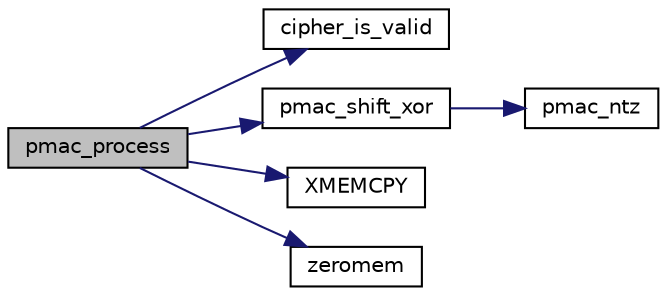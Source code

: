 digraph "pmac_process"
{
 // LATEX_PDF_SIZE
  edge [fontname="Helvetica",fontsize="10",labelfontname="Helvetica",labelfontsize="10"];
  node [fontname="Helvetica",fontsize="10",shape=record];
  rankdir="LR";
  Node0 [label="pmac_process",height=0.2,width=0.4,color="black", fillcolor="grey75", style="filled", fontcolor="black",tooltip="Process data in a PMAC stream."];
  Node0 -> Node1 [color="midnightblue",fontsize="10",style="solid",fontname="Helvetica"];
  Node1 [label="cipher_is_valid",height=0.2,width=0.4,color="black", fillcolor="white", style="filled",URL="$tomcrypt__cipher_8h.html#ac30eb68934c4ca07205344dc9d159221",tooltip=" "];
  Node0 -> Node2 [color="midnightblue",fontsize="10",style="solid",fontname="Helvetica"];
  Node2 [label="pmac_shift_xor",height=0.2,width=0.4,color="black", fillcolor="white", style="filled",URL="$pmac__shift__xor_8c.html#a934866e986d1638f3e2d198ea4bdfe80",tooltip="Internal function."];
  Node2 -> Node3 [color="midnightblue",fontsize="10",style="solid",fontname="Helvetica"];
  Node3 [label="pmac_ntz",height=0.2,width=0.4,color="black", fillcolor="white", style="filled",URL="$pmac__ntz_8c.html#a12492827ca6ed510fa848dc7d1eaedc5",tooltip="Internal PMAC function."];
  Node0 -> Node4 [color="midnightblue",fontsize="10",style="solid",fontname="Helvetica"];
  Node4 [label="XMEMCPY",height=0.2,width=0.4,color="black", fillcolor="white", style="filled",URL="$tomcrypt__cfg_8h.html#a7691dd48d60d5fc6daf2fa7ec4c55e12",tooltip=" "];
  Node0 -> Node5 [color="midnightblue",fontsize="10",style="solid",fontname="Helvetica"];
  Node5 [label="zeromem",height=0.2,width=0.4,color="black", fillcolor="white", style="filled",URL="$tomcrypt__misc_8h.html#a63b6e188713790263bfd3612fe8b398f",tooltip="Zero a block of memory."];
}
